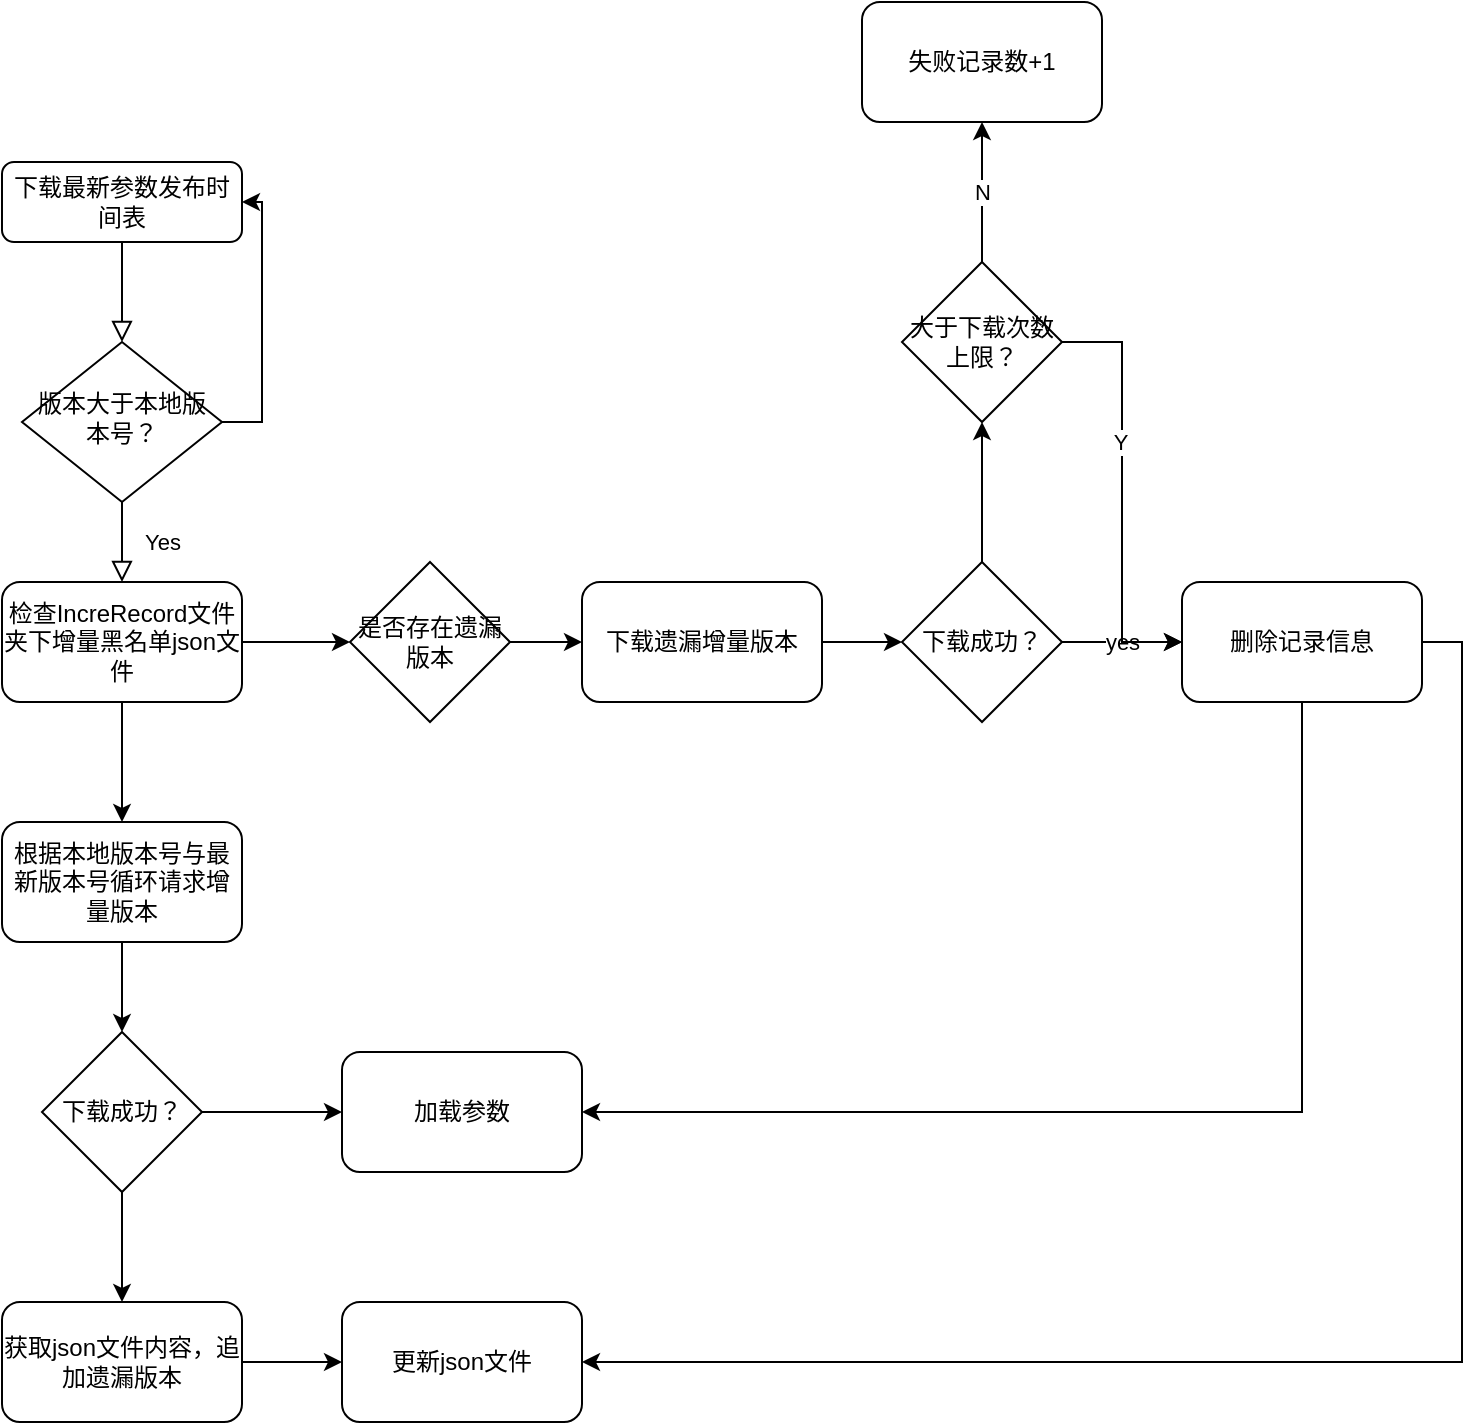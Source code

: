 <mxfile version="13.11.0" type="github">
  <diagram id="C5RBs43oDa-KdzZeNtuy" name="Page-1">
    <mxGraphModel dx="1550" dy="868" grid="1" gridSize="10" guides="1" tooltips="1" connect="1" arrows="1" fold="1" page="1" pageScale="1" pageWidth="827" pageHeight="1169" math="0" shadow="0">
      <root>
        <mxCell id="WIyWlLk6GJQsqaUBKTNV-0" />
        <mxCell id="WIyWlLk6GJQsqaUBKTNV-1" parent="WIyWlLk6GJQsqaUBKTNV-0" />
        <mxCell id="WIyWlLk6GJQsqaUBKTNV-2" value="" style="rounded=0;html=1;jettySize=auto;orthogonalLoop=1;fontSize=11;endArrow=block;endFill=0;endSize=8;strokeWidth=1;shadow=0;labelBackgroundColor=none;edgeStyle=orthogonalEdgeStyle;" parent="WIyWlLk6GJQsqaUBKTNV-1" source="WIyWlLk6GJQsqaUBKTNV-3" target="WIyWlLk6GJQsqaUBKTNV-6" edge="1">
          <mxGeometry relative="1" as="geometry" />
        </mxCell>
        <mxCell id="WIyWlLk6GJQsqaUBKTNV-3" value="下载最新参数发布时间表" style="rounded=1;whiteSpace=wrap;html=1;fontSize=12;glass=0;strokeWidth=1;shadow=0;" parent="WIyWlLk6GJQsqaUBKTNV-1" vertex="1">
          <mxGeometry x="160" y="80" width="120" height="40" as="geometry" />
        </mxCell>
        <mxCell id="WIyWlLk6GJQsqaUBKTNV-4" value="Yes" style="rounded=0;html=1;jettySize=auto;orthogonalLoop=1;fontSize=11;endArrow=block;endFill=0;endSize=8;strokeWidth=1;shadow=0;labelBackgroundColor=none;edgeStyle=orthogonalEdgeStyle;" parent="WIyWlLk6GJQsqaUBKTNV-1" source="WIyWlLk6GJQsqaUBKTNV-6" edge="1">
          <mxGeometry y="20" relative="1" as="geometry">
            <mxPoint as="offset" />
            <mxPoint x="220" y="290" as="targetPoint" />
          </mxGeometry>
        </mxCell>
        <mxCell id="5k1G4XjQbUO90BQVle6f-4" style="edgeStyle=orthogonalEdgeStyle;rounded=0;orthogonalLoop=1;jettySize=auto;html=1;exitX=1;exitY=0.5;exitDx=0;exitDy=0;entryX=1;entryY=0.5;entryDx=0;entryDy=0;" edge="1" parent="WIyWlLk6GJQsqaUBKTNV-1" source="WIyWlLk6GJQsqaUBKTNV-6" target="WIyWlLk6GJQsqaUBKTNV-3">
          <mxGeometry relative="1" as="geometry" />
        </mxCell>
        <mxCell id="WIyWlLk6GJQsqaUBKTNV-6" value="版本大于本地版本号？" style="rhombus;whiteSpace=wrap;html=1;shadow=0;fontFamily=Helvetica;fontSize=12;align=center;strokeWidth=1;spacing=6;spacingTop=-4;" parent="WIyWlLk6GJQsqaUBKTNV-1" vertex="1">
          <mxGeometry x="170" y="170" width="100" height="80" as="geometry" />
        </mxCell>
        <mxCell id="5k1G4XjQbUO90BQVle6f-3" value="" style="edgeStyle=orthogonalEdgeStyle;rounded=0;orthogonalLoop=1;jettySize=auto;html=1;" edge="1" parent="WIyWlLk6GJQsqaUBKTNV-1" source="5k1G4XjQbUO90BQVle6f-1" target="5k1G4XjQbUO90BQVle6f-2">
          <mxGeometry relative="1" as="geometry" />
        </mxCell>
        <mxCell id="5k1G4XjQbUO90BQVle6f-35" style="edgeStyle=orthogonalEdgeStyle;rounded=0;orthogonalLoop=1;jettySize=auto;html=1;entryX=0.5;entryY=0;entryDx=0;entryDy=0;" edge="1" parent="WIyWlLk6GJQsqaUBKTNV-1" source="5k1G4XjQbUO90BQVle6f-1" target="5k1G4XjQbUO90BQVle6f-25">
          <mxGeometry relative="1" as="geometry" />
        </mxCell>
        <mxCell id="5k1G4XjQbUO90BQVle6f-1" value="检查IncreRecord文件夹下增量黑名单json文件" style="rounded=1;whiteSpace=wrap;html=1;" vertex="1" parent="WIyWlLk6GJQsqaUBKTNV-1">
          <mxGeometry x="160" y="290" width="120" height="60" as="geometry" />
        </mxCell>
        <mxCell id="5k1G4XjQbUO90BQVle6f-7" value="" style="edgeStyle=orthogonalEdgeStyle;rounded=0;orthogonalLoop=1;jettySize=auto;html=1;" edge="1" parent="WIyWlLk6GJQsqaUBKTNV-1" source="5k1G4XjQbUO90BQVle6f-2" target="5k1G4XjQbUO90BQVle6f-5">
          <mxGeometry relative="1" as="geometry" />
        </mxCell>
        <mxCell id="5k1G4XjQbUO90BQVle6f-2" value="是否存在遗漏版本" style="rhombus;whiteSpace=wrap;html=1;" vertex="1" parent="WIyWlLk6GJQsqaUBKTNV-1">
          <mxGeometry x="334" y="280" width="80" height="80" as="geometry" />
        </mxCell>
        <mxCell id="5k1G4XjQbUO90BQVle6f-8" value="" style="edgeStyle=orthogonalEdgeStyle;rounded=0;orthogonalLoop=1;jettySize=auto;html=1;" edge="1" parent="WIyWlLk6GJQsqaUBKTNV-1" source="5k1G4XjQbUO90BQVle6f-5" target="5k1G4XjQbUO90BQVle6f-6">
          <mxGeometry relative="1" as="geometry" />
        </mxCell>
        <mxCell id="5k1G4XjQbUO90BQVle6f-5" value="下载遗漏增量版本" style="rounded=1;whiteSpace=wrap;html=1;" vertex="1" parent="WIyWlLk6GJQsqaUBKTNV-1">
          <mxGeometry x="450" y="290" width="120" height="60" as="geometry" />
        </mxCell>
        <mxCell id="5k1G4XjQbUO90BQVle6f-13" value="yes" style="edgeStyle=orthogonalEdgeStyle;rounded=0;orthogonalLoop=1;jettySize=auto;html=1;" edge="1" parent="WIyWlLk6GJQsqaUBKTNV-1" source="5k1G4XjQbUO90BQVle6f-6" target="5k1G4XjQbUO90BQVle6f-11">
          <mxGeometry relative="1" as="geometry" />
        </mxCell>
        <mxCell id="5k1G4XjQbUO90BQVle6f-30" style="edgeStyle=orthogonalEdgeStyle;rounded=0;orthogonalLoop=1;jettySize=auto;html=1;exitX=0.5;exitY=0;exitDx=0;exitDy=0;entryX=0.5;entryY=1;entryDx=0;entryDy=0;" edge="1" parent="WIyWlLk6GJQsqaUBKTNV-1" source="5k1G4XjQbUO90BQVle6f-6" target="5k1G4XjQbUO90BQVle6f-10">
          <mxGeometry relative="1" as="geometry" />
        </mxCell>
        <mxCell id="5k1G4XjQbUO90BQVle6f-6" value="下载成功？" style="rhombus;whiteSpace=wrap;html=1;" vertex="1" parent="WIyWlLk6GJQsqaUBKTNV-1">
          <mxGeometry x="610" y="280" width="80" height="80" as="geometry" />
        </mxCell>
        <mxCell id="5k1G4XjQbUO90BQVle6f-9" value="失败记录数+1" style="rounded=1;whiteSpace=wrap;html=1;" vertex="1" parent="WIyWlLk6GJQsqaUBKTNV-1">
          <mxGeometry x="590" width="120" height="60" as="geometry" />
        </mxCell>
        <mxCell id="5k1G4XjQbUO90BQVle6f-31" value="N" style="edgeStyle=orthogonalEdgeStyle;rounded=0;orthogonalLoop=1;jettySize=auto;html=1;exitX=0.5;exitY=0;exitDx=0;exitDy=0;entryX=0.5;entryY=1;entryDx=0;entryDy=0;" edge="1" parent="WIyWlLk6GJQsqaUBKTNV-1" source="5k1G4XjQbUO90BQVle6f-10" target="5k1G4XjQbUO90BQVle6f-9">
          <mxGeometry relative="1" as="geometry" />
        </mxCell>
        <mxCell id="5k1G4XjQbUO90BQVle6f-32" style="edgeStyle=orthogonalEdgeStyle;rounded=0;orthogonalLoop=1;jettySize=auto;html=1;exitX=1;exitY=0.5;exitDx=0;exitDy=0;entryX=0;entryY=0.5;entryDx=0;entryDy=0;" edge="1" parent="WIyWlLk6GJQsqaUBKTNV-1" source="5k1G4XjQbUO90BQVle6f-10" target="5k1G4XjQbUO90BQVle6f-11">
          <mxGeometry relative="1" as="geometry" />
        </mxCell>
        <mxCell id="5k1G4XjQbUO90BQVle6f-33" value="Y" style="edgeLabel;html=1;align=center;verticalAlign=middle;resizable=0;points=[];" vertex="1" connectable="0" parent="5k1G4XjQbUO90BQVle6f-32">
          <mxGeometry x="-0.244" y="-1" relative="1" as="geometry">
            <mxPoint as="offset" />
          </mxGeometry>
        </mxCell>
        <mxCell id="5k1G4XjQbUO90BQVle6f-10" value="大于下载次数上限？" style="rhombus;whiteSpace=wrap;html=1;" vertex="1" parent="WIyWlLk6GJQsqaUBKTNV-1">
          <mxGeometry x="610" y="130" width="80" height="80" as="geometry" />
        </mxCell>
        <mxCell id="5k1G4XjQbUO90BQVle6f-24" style="edgeStyle=orthogonalEdgeStyle;rounded=0;orthogonalLoop=1;jettySize=auto;html=1;exitX=1;exitY=0.5;exitDx=0;exitDy=0;entryX=1;entryY=0.5;entryDx=0;entryDy=0;" edge="1" parent="WIyWlLk6GJQsqaUBKTNV-1" source="5k1G4XjQbUO90BQVle6f-11" target="5k1G4XjQbUO90BQVle6f-22">
          <mxGeometry relative="1" as="geometry" />
        </mxCell>
        <mxCell id="5k1G4XjQbUO90BQVle6f-29" style="edgeStyle=orthogonalEdgeStyle;rounded=0;orthogonalLoop=1;jettySize=auto;html=1;exitX=0.5;exitY=1;exitDx=0;exitDy=0;entryX=1;entryY=0.5;entryDx=0;entryDy=0;" edge="1" parent="WIyWlLk6GJQsqaUBKTNV-1" source="5k1G4XjQbUO90BQVle6f-11" target="5k1G4XjQbUO90BQVle6f-27">
          <mxGeometry relative="1" as="geometry" />
        </mxCell>
        <mxCell id="5k1G4XjQbUO90BQVle6f-11" value="删除记录信息" style="rounded=1;whiteSpace=wrap;html=1;" vertex="1" parent="WIyWlLk6GJQsqaUBKTNV-1">
          <mxGeometry x="750" y="290" width="120" height="60" as="geometry" />
        </mxCell>
        <mxCell id="5k1G4XjQbUO90BQVle6f-22" value="更新json文件" style="rounded=1;whiteSpace=wrap;html=1;" vertex="1" parent="WIyWlLk6GJQsqaUBKTNV-1">
          <mxGeometry x="330" y="650" width="120" height="60" as="geometry" />
        </mxCell>
        <mxCell id="5k1G4XjQbUO90BQVle6f-40" style="edgeStyle=orthogonalEdgeStyle;rounded=0;orthogonalLoop=1;jettySize=auto;html=1;exitX=0.5;exitY=1;exitDx=0;exitDy=0;entryX=0.5;entryY=0;entryDx=0;entryDy=0;" edge="1" parent="WIyWlLk6GJQsqaUBKTNV-1" source="5k1G4XjQbUO90BQVle6f-25" target="5k1G4XjQbUO90BQVle6f-26">
          <mxGeometry relative="1" as="geometry" />
        </mxCell>
        <mxCell id="5k1G4XjQbUO90BQVle6f-25" value="根据本地版本号与最新版本号循环请求增量版本" style="rounded=1;whiteSpace=wrap;html=1;" vertex="1" parent="WIyWlLk6GJQsqaUBKTNV-1">
          <mxGeometry x="160" y="410" width="120" height="60" as="geometry" />
        </mxCell>
        <mxCell id="5k1G4XjQbUO90BQVle6f-34" style="edgeStyle=orthogonalEdgeStyle;rounded=0;orthogonalLoop=1;jettySize=auto;html=1;exitX=1;exitY=0.5;exitDx=0;exitDy=0;" edge="1" parent="WIyWlLk6GJQsqaUBKTNV-1" source="5k1G4XjQbUO90BQVle6f-26" target="5k1G4XjQbUO90BQVle6f-27">
          <mxGeometry relative="1" as="geometry" />
        </mxCell>
        <mxCell id="5k1G4XjQbUO90BQVle6f-38" style="edgeStyle=orthogonalEdgeStyle;rounded=0;orthogonalLoop=1;jettySize=auto;html=1;exitX=0.5;exitY=1;exitDx=0;exitDy=0;" edge="1" parent="WIyWlLk6GJQsqaUBKTNV-1" source="5k1G4XjQbUO90BQVle6f-26" target="5k1G4XjQbUO90BQVle6f-37">
          <mxGeometry relative="1" as="geometry" />
        </mxCell>
        <mxCell id="5k1G4XjQbUO90BQVle6f-26" value="下载成功？" style="rhombus;whiteSpace=wrap;html=1;" vertex="1" parent="WIyWlLk6GJQsqaUBKTNV-1">
          <mxGeometry x="180" y="515" width="80" height="80" as="geometry" />
        </mxCell>
        <mxCell id="5k1G4XjQbUO90BQVle6f-27" value="加载参数" style="rounded=1;whiteSpace=wrap;html=1;" vertex="1" parent="WIyWlLk6GJQsqaUBKTNV-1">
          <mxGeometry x="330" y="525" width="120" height="60" as="geometry" />
        </mxCell>
        <mxCell id="5k1G4XjQbUO90BQVle6f-39" style="edgeStyle=orthogonalEdgeStyle;rounded=0;orthogonalLoop=1;jettySize=auto;html=1;exitX=1;exitY=0.5;exitDx=0;exitDy=0;entryX=0;entryY=0.5;entryDx=0;entryDy=0;" edge="1" parent="WIyWlLk6GJQsqaUBKTNV-1" source="5k1G4XjQbUO90BQVle6f-37" target="5k1G4XjQbUO90BQVle6f-22">
          <mxGeometry relative="1" as="geometry" />
        </mxCell>
        <mxCell id="5k1G4XjQbUO90BQVle6f-37" value="获取json文件内容，追加遗漏版本" style="rounded=1;whiteSpace=wrap;html=1;" vertex="1" parent="WIyWlLk6GJQsqaUBKTNV-1">
          <mxGeometry x="160" y="650" width="120" height="60" as="geometry" />
        </mxCell>
      </root>
    </mxGraphModel>
  </diagram>
</mxfile>
